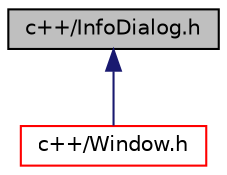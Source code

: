 digraph "c++/InfoDialog.h"
{
 // LATEX_PDF_SIZE
  bgcolor="transparent";
  edge [fontname="Helvetica",fontsize="10",labelfontname="Helvetica",labelfontsize="10"];
  node [fontname="Helvetica",fontsize="10",shape=record];
  Node1 [label="c++/InfoDialog.h",height=0.2,width=0.4,color="black", fillcolor="grey75", style="filled", fontcolor="black",tooltip="The header file of the InfoDialog class."];
  Node1 -> Node2 [dir="back",color="midnightblue",fontsize="10",style="solid",fontname="Helvetica"];
  Node2 [label="c++/Window.h",height=0.2,width=0.4,color="red",URL="$_window_8h.html",tooltip="The header file of the Window class."];
}
